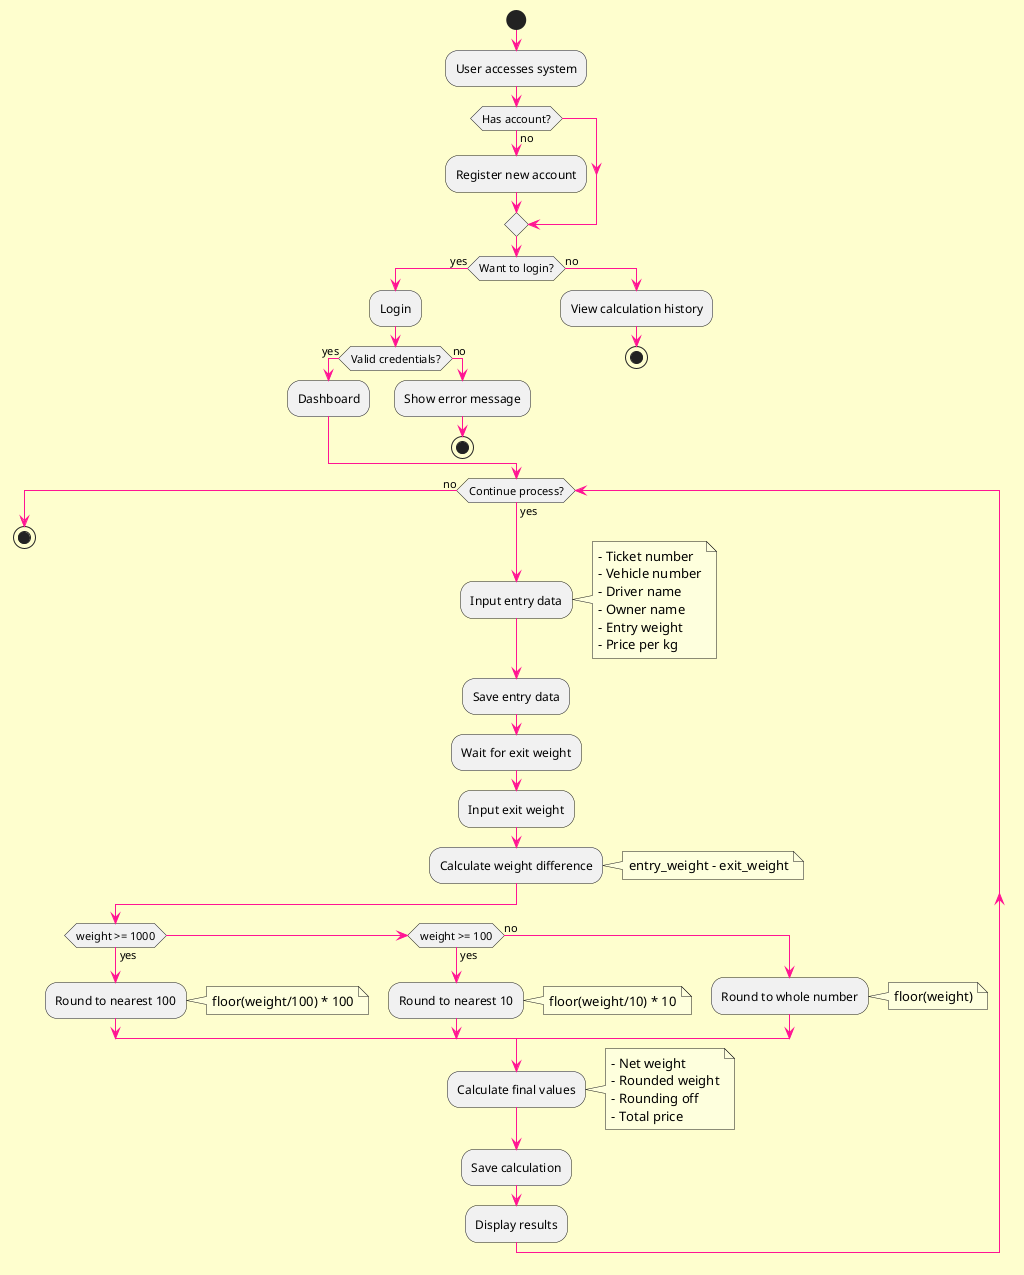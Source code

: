 @startuml

skinparam {
    BackgroundColor #FEFECE
    ArrowColor DeepPink
    BorderColor DeepPink
    NodeBackgroundColor #FEFECE
    NodeBorderColor DeepPink
}

start

:User accesses system;

if (Has account?) then (no)
    :Register new account;
endif

if (Want to login?) then (yes)
    :Login;
    if (Valid credentials?) then (yes)
        :Dashboard;
    else (no)
        :Show error message;
        stop
    endif
else (no)
    :View calculation history;
    stop
endif

while (Continue process?) is (yes)
    :Input entry data;
    note right
        - Ticket number
        - Vehicle number
        - Driver name
        - Owner name
        - Entry weight
        - Price per kg
    end note
    
    :Save entry data;
    
    :Wait for exit weight;
    
    :Input exit weight;
    
    :Calculate weight difference;
    note right
        entry_weight - exit_weight
    end note
    
    if (weight >= 1000) then (yes)
        :Round to nearest 100;
        note right
            floor(weight/100) * 100
        end note
    else if (weight >= 100) then (yes)
        :Round to nearest 10;
        note right
            floor(weight/10) * 10
        end note
    else (no)
        :Round to whole number;
        note right
            floor(weight)
        end note
    endif
    
    :Calculate final values;
    note right
        - Net weight
        - Rounded weight
        - Rounding off
        - Total price
    end note
    
    :Save calculation;
    
    :Display results;
endwhile (no)

stop

@enduml
